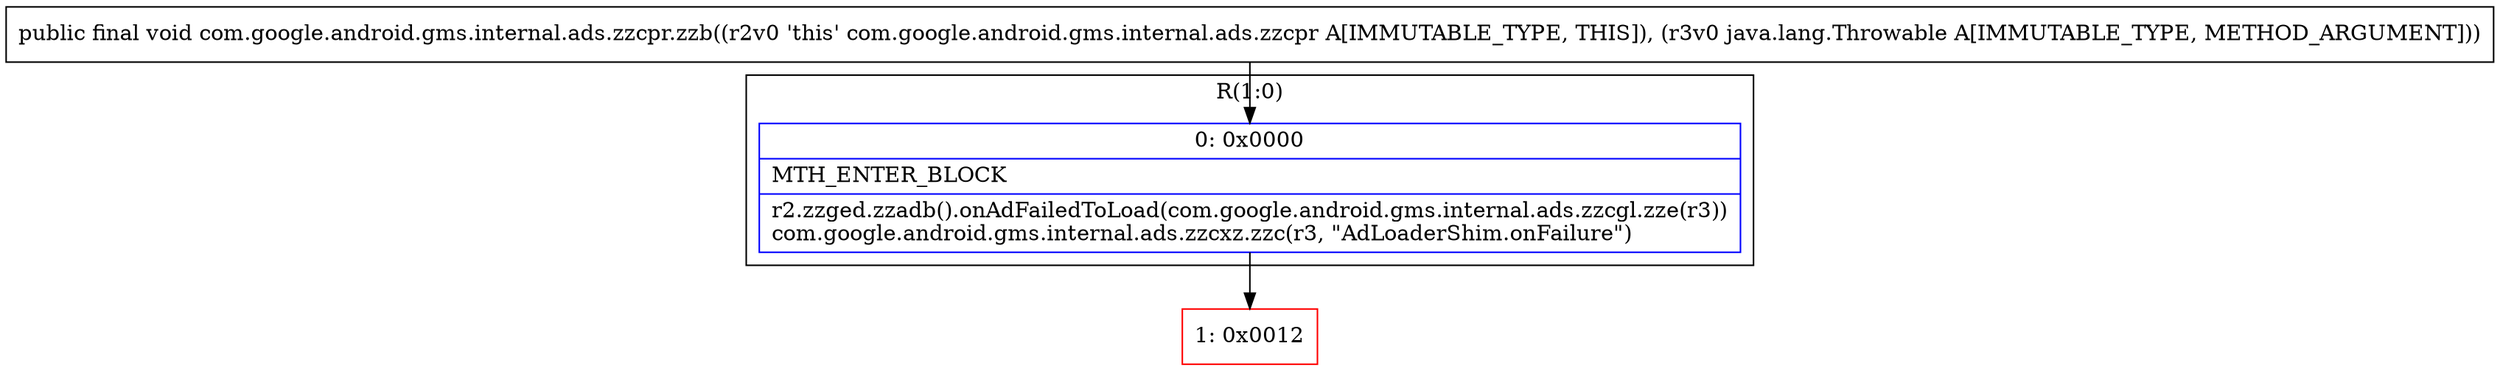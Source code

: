 digraph "CFG forcom.google.android.gms.internal.ads.zzcpr.zzb(Ljava\/lang\/Throwable;)V" {
subgraph cluster_Region_330346784 {
label = "R(1:0)";
node [shape=record,color=blue];
Node_0 [shape=record,label="{0\:\ 0x0000|MTH_ENTER_BLOCK\l|r2.zzged.zzadb().onAdFailedToLoad(com.google.android.gms.internal.ads.zzcgl.zze(r3))\lcom.google.android.gms.internal.ads.zzcxz.zzc(r3, \"AdLoaderShim.onFailure\")\l}"];
}
Node_1 [shape=record,color=red,label="{1\:\ 0x0012}"];
MethodNode[shape=record,label="{public final void com.google.android.gms.internal.ads.zzcpr.zzb((r2v0 'this' com.google.android.gms.internal.ads.zzcpr A[IMMUTABLE_TYPE, THIS]), (r3v0 java.lang.Throwable A[IMMUTABLE_TYPE, METHOD_ARGUMENT])) }"];
MethodNode -> Node_0;
Node_0 -> Node_1;
}


